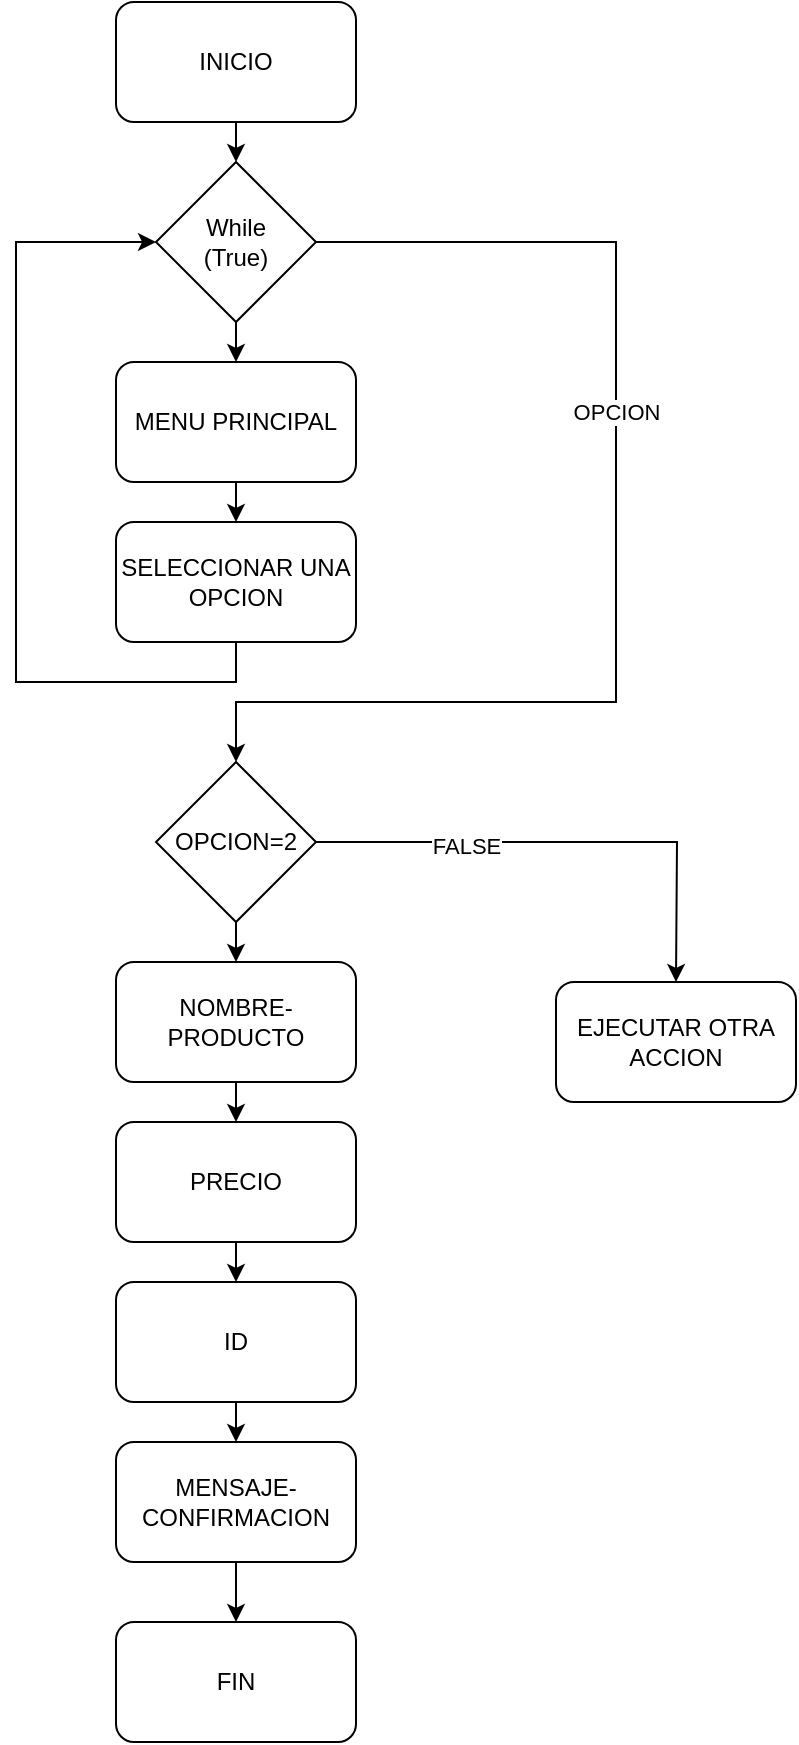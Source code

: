 <mxfile version="28.1.2">
  <diagram name="Página-1" id="096VDVX-A93TqUbLZP8m">
    <mxGraphModel dx="1042" dy="626" grid="1" gridSize="10" guides="1" tooltips="1" connect="1" arrows="1" fold="1" page="1" pageScale="1" pageWidth="583" pageHeight="827" math="0" shadow="0">
      <root>
        <mxCell id="0" />
        <mxCell id="1" parent="0" />
        <mxCell id="2dlkynZL-GznsFYVLI9a-4" style="edgeStyle=orthogonalEdgeStyle;rounded=0;orthogonalLoop=1;jettySize=auto;html=1;exitX=0.5;exitY=1;exitDx=0;exitDy=0;entryX=0.5;entryY=0;entryDx=0;entryDy=0;" edge="1" parent="1" source="2dlkynZL-GznsFYVLI9a-1" target="2dlkynZL-GznsFYVLI9a-3">
          <mxGeometry relative="1" as="geometry" />
        </mxCell>
        <mxCell id="2dlkynZL-GznsFYVLI9a-1" value="INICIO" style="rounded=1;whiteSpace=wrap;html=1;" vertex="1" parent="1">
          <mxGeometry x="218" y="17" width="120" height="60" as="geometry" />
        </mxCell>
        <mxCell id="2dlkynZL-GznsFYVLI9a-2" value="FIN" style="rounded=1;whiteSpace=wrap;html=1;" vertex="1" parent="1">
          <mxGeometry x="218" y="827" width="120" height="60" as="geometry" />
        </mxCell>
        <mxCell id="2dlkynZL-GznsFYVLI9a-5" style="edgeStyle=orthogonalEdgeStyle;rounded=0;orthogonalLoop=1;jettySize=auto;html=1;exitX=0.5;exitY=1;exitDx=0;exitDy=0;" edge="1" parent="1" source="2dlkynZL-GznsFYVLI9a-3">
          <mxGeometry relative="1" as="geometry">
            <mxPoint x="278" y="197" as="targetPoint" />
          </mxGeometry>
        </mxCell>
        <mxCell id="2dlkynZL-GznsFYVLI9a-10" style="edgeStyle=orthogonalEdgeStyle;rounded=0;orthogonalLoop=1;jettySize=auto;html=1;exitX=1;exitY=0.5;exitDx=0;exitDy=0;entryX=0.5;entryY=0;entryDx=0;entryDy=0;" edge="1" parent="1" source="2dlkynZL-GznsFYVLI9a-3" target="2dlkynZL-GznsFYVLI9a-13">
          <mxGeometry relative="1" as="geometry">
            <mxPoint x="458" y="387" as="targetPoint" />
            <Array as="points">
              <mxPoint x="468" y="137" />
              <mxPoint x="468" y="367" />
              <mxPoint x="278" y="367" />
            </Array>
          </mxGeometry>
        </mxCell>
        <mxCell id="2dlkynZL-GznsFYVLI9a-11" value="OPCION" style="edgeLabel;html=1;align=center;verticalAlign=middle;resizable=0;points=[];" vertex="1" connectable="0" parent="2dlkynZL-GznsFYVLI9a-10">
          <mxGeometry x="0.034" y="-1" relative="1" as="geometry">
            <mxPoint x="1" y="-75" as="offset" />
          </mxGeometry>
        </mxCell>
        <mxCell id="2dlkynZL-GznsFYVLI9a-3" value="While&lt;br&gt;(True)" style="rhombus;whiteSpace=wrap;html=1;" vertex="1" parent="1">
          <mxGeometry x="238" y="97" width="80" height="80" as="geometry" />
        </mxCell>
        <mxCell id="2dlkynZL-GznsFYVLI9a-8" style="edgeStyle=orthogonalEdgeStyle;rounded=0;orthogonalLoop=1;jettySize=auto;html=1;exitX=0.5;exitY=1;exitDx=0;exitDy=0;entryX=0.5;entryY=0;entryDx=0;entryDy=0;" edge="1" parent="1" source="2dlkynZL-GznsFYVLI9a-6" target="2dlkynZL-GznsFYVLI9a-7">
          <mxGeometry relative="1" as="geometry" />
        </mxCell>
        <mxCell id="2dlkynZL-GznsFYVLI9a-6" value="MENU PRINCIPAL" style="rounded=1;whiteSpace=wrap;html=1;" vertex="1" parent="1">
          <mxGeometry x="218" y="197" width="120" height="60" as="geometry" />
        </mxCell>
        <mxCell id="2dlkynZL-GznsFYVLI9a-9" style="edgeStyle=orthogonalEdgeStyle;rounded=0;orthogonalLoop=1;jettySize=auto;html=1;exitX=0.5;exitY=1;exitDx=0;exitDy=0;entryX=0;entryY=0.5;entryDx=0;entryDy=0;" edge="1" parent="1" source="2dlkynZL-GznsFYVLI9a-7" target="2dlkynZL-GznsFYVLI9a-3">
          <mxGeometry relative="1" as="geometry">
            <Array as="points">
              <mxPoint x="278" y="357" />
              <mxPoint x="168" y="357" />
              <mxPoint x="168" y="137" />
            </Array>
          </mxGeometry>
        </mxCell>
        <mxCell id="2dlkynZL-GznsFYVLI9a-7" value="SELECCIONAR UNA OPCION" style="rounded=1;whiteSpace=wrap;html=1;" vertex="1" parent="1">
          <mxGeometry x="218" y="277" width="120" height="60" as="geometry" />
        </mxCell>
        <mxCell id="2dlkynZL-GznsFYVLI9a-17" style="edgeStyle=orthogonalEdgeStyle;rounded=0;orthogonalLoop=1;jettySize=auto;html=1;exitX=0.5;exitY=1;exitDx=0;exitDy=0;entryX=0.5;entryY=0;entryDx=0;entryDy=0;" edge="1" parent="1" source="2dlkynZL-GznsFYVLI9a-13" target="2dlkynZL-GznsFYVLI9a-14">
          <mxGeometry relative="1" as="geometry" />
        </mxCell>
        <mxCell id="2dlkynZL-GznsFYVLI9a-22" style="edgeStyle=orthogonalEdgeStyle;rounded=0;orthogonalLoop=1;jettySize=auto;html=1;exitX=1;exitY=0.5;exitDx=0;exitDy=0;" edge="1" parent="1" source="2dlkynZL-GznsFYVLI9a-13">
          <mxGeometry relative="1" as="geometry">
            <mxPoint x="498" y="507" as="targetPoint" />
          </mxGeometry>
        </mxCell>
        <mxCell id="2dlkynZL-GznsFYVLI9a-23" value="FALSE" style="edgeLabel;html=1;align=center;verticalAlign=middle;resizable=0;points=[];" vertex="1" connectable="0" parent="2dlkynZL-GznsFYVLI9a-22">
          <mxGeometry x="-0.401" y="-2" relative="1" as="geometry">
            <mxPoint as="offset" />
          </mxGeometry>
        </mxCell>
        <mxCell id="2dlkynZL-GznsFYVLI9a-13" value="OPCION=2" style="rhombus;whiteSpace=wrap;html=1;" vertex="1" parent="1">
          <mxGeometry x="238" y="397" width="80" height="80" as="geometry" />
        </mxCell>
        <mxCell id="2dlkynZL-GznsFYVLI9a-18" style="edgeStyle=orthogonalEdgeStyle;rounded=0;orthogonalLoop=1;jettySize=auto;html=1;exitX=0.5;exitY=1;exitDx=0;exitDy=0;entryX=0.5;entryY=0;entryDx=0;entryDy=0;" edge="1" parent="1" source="2dlkynZL-GznsFYVLI9a-14" target="2dlkynZL-GznsFYVLI9a-15">
          <mxGeometry relative="1" as="geometry" />
        </mxCell>
        <mxCell id="2dlkynZL-GznsFYVLI9a-14" value="NOMBRE-PRODUCTO" style="rounded=1;whiteSpace=wrap;html=1;" vertex="1" parent="1">
          <mxGeometry x="218" y="497" width="120" height="60" as="geometry" />
        </mxCell>
        <mxCell id="2dlkynZL-GznsFYVLI9a-19" style="edgeStyle=orthogonalEdgeStyle;rounded=0;orthogonalLoop=1;jettySize=auto;html=1;exitX=0.5;exitY=1;exitDx=0;exitDy=0;entryX=0.5;entryY=0;entryDx=0;entryDy=0;" edge="1" parent="1" source="2dlkynZL-GznsFYVLI9a-15" target="2dlkynZL-GznsFYVLI9a-16">
          <mxGeometry relative="1" as="geometry" />
        </mxCell>
        <mxCell id="2dlkynZL-GznsFYVLI9a-15" value="PRECIO" style="rounded=1;whiteSpace=wrap;html=1;" vertex="1" parent="1">
          <mxGeometry x="218" y="577" width="120" height="60" as="geometry" />
        </mxCell>
        <mxCell id="2dlkynZL-GznsFYVLI9a-27" style="edgeStyle=orthogonalEdgeStyle;rounded=0;orthogonalLoop=1;jettySize=auto;html=1;exitX=0.5;exitY=1;exitDx=0;exitDy=0;entryX=0.5;entryY=0;entryDx=0;entryDy=0;" edge="1" parent="1" source="2dlkynZL-GznsFYVLI9a-16" target="2dlkynZL-GznsFYVLI9a-26">
          <mxGeometry relative="1" as="geometry" />
        </mxCell>
        <mxCell id="2dlkynZL-GznsFYVLI9a-16" value="ID" style="rounded=1;whiteSpace=wrap;html=1;" vertex="1" parent="1">
          <mxGeometry x="218" y="657" width="120" height="60" as="geometry" />
        </mxCell>
        <mxCell id="2dlkynZL-GznsFYVLI9a-24" value="EJECUTAR OTRA ACCION" style="rounded=1;whiteSpace=wrap;html=1;" vertex="1" parent="1">
          <mxGeometry x="438" y="507" width="120" height="60" as="geometry" />
        </mxCell>
        <mxCell id="2dlkynZL-GznsFYVLI9a-28" style="edgeStyle=orthogonalEdgeStyle;rounded=0;orthogonalLoop=1;jettySize=auto;html=1;exitX=0.5;exitY=1;exitDx=0;exitDy=0;entryX=0.5;entryY=0;entryDx=0;entryDy=0;" edge="1" parent="1" source="2dlkynZL-GznsFYVLI9a-26">
          <mxGeometry relative="1" as="geometry">
            <mxPoint x="278" y="827" as="targetPoint" />
          </mxGeometry>
        </mxCell>
        <mxCell id="2dlkynZL-GznsFYVLI9a-26" value="MENSAJE-CONFIRMACION" style="rounded=1;whiteSpace=wrap;html=1;" vertex="1" parent="1">
          <mxGeometry x="218" y="737" width="120" height="60" as="geometry" />
        </mxCell>
      </root>
    </mxGraphModel>
  </diagram>
</mxfile>

